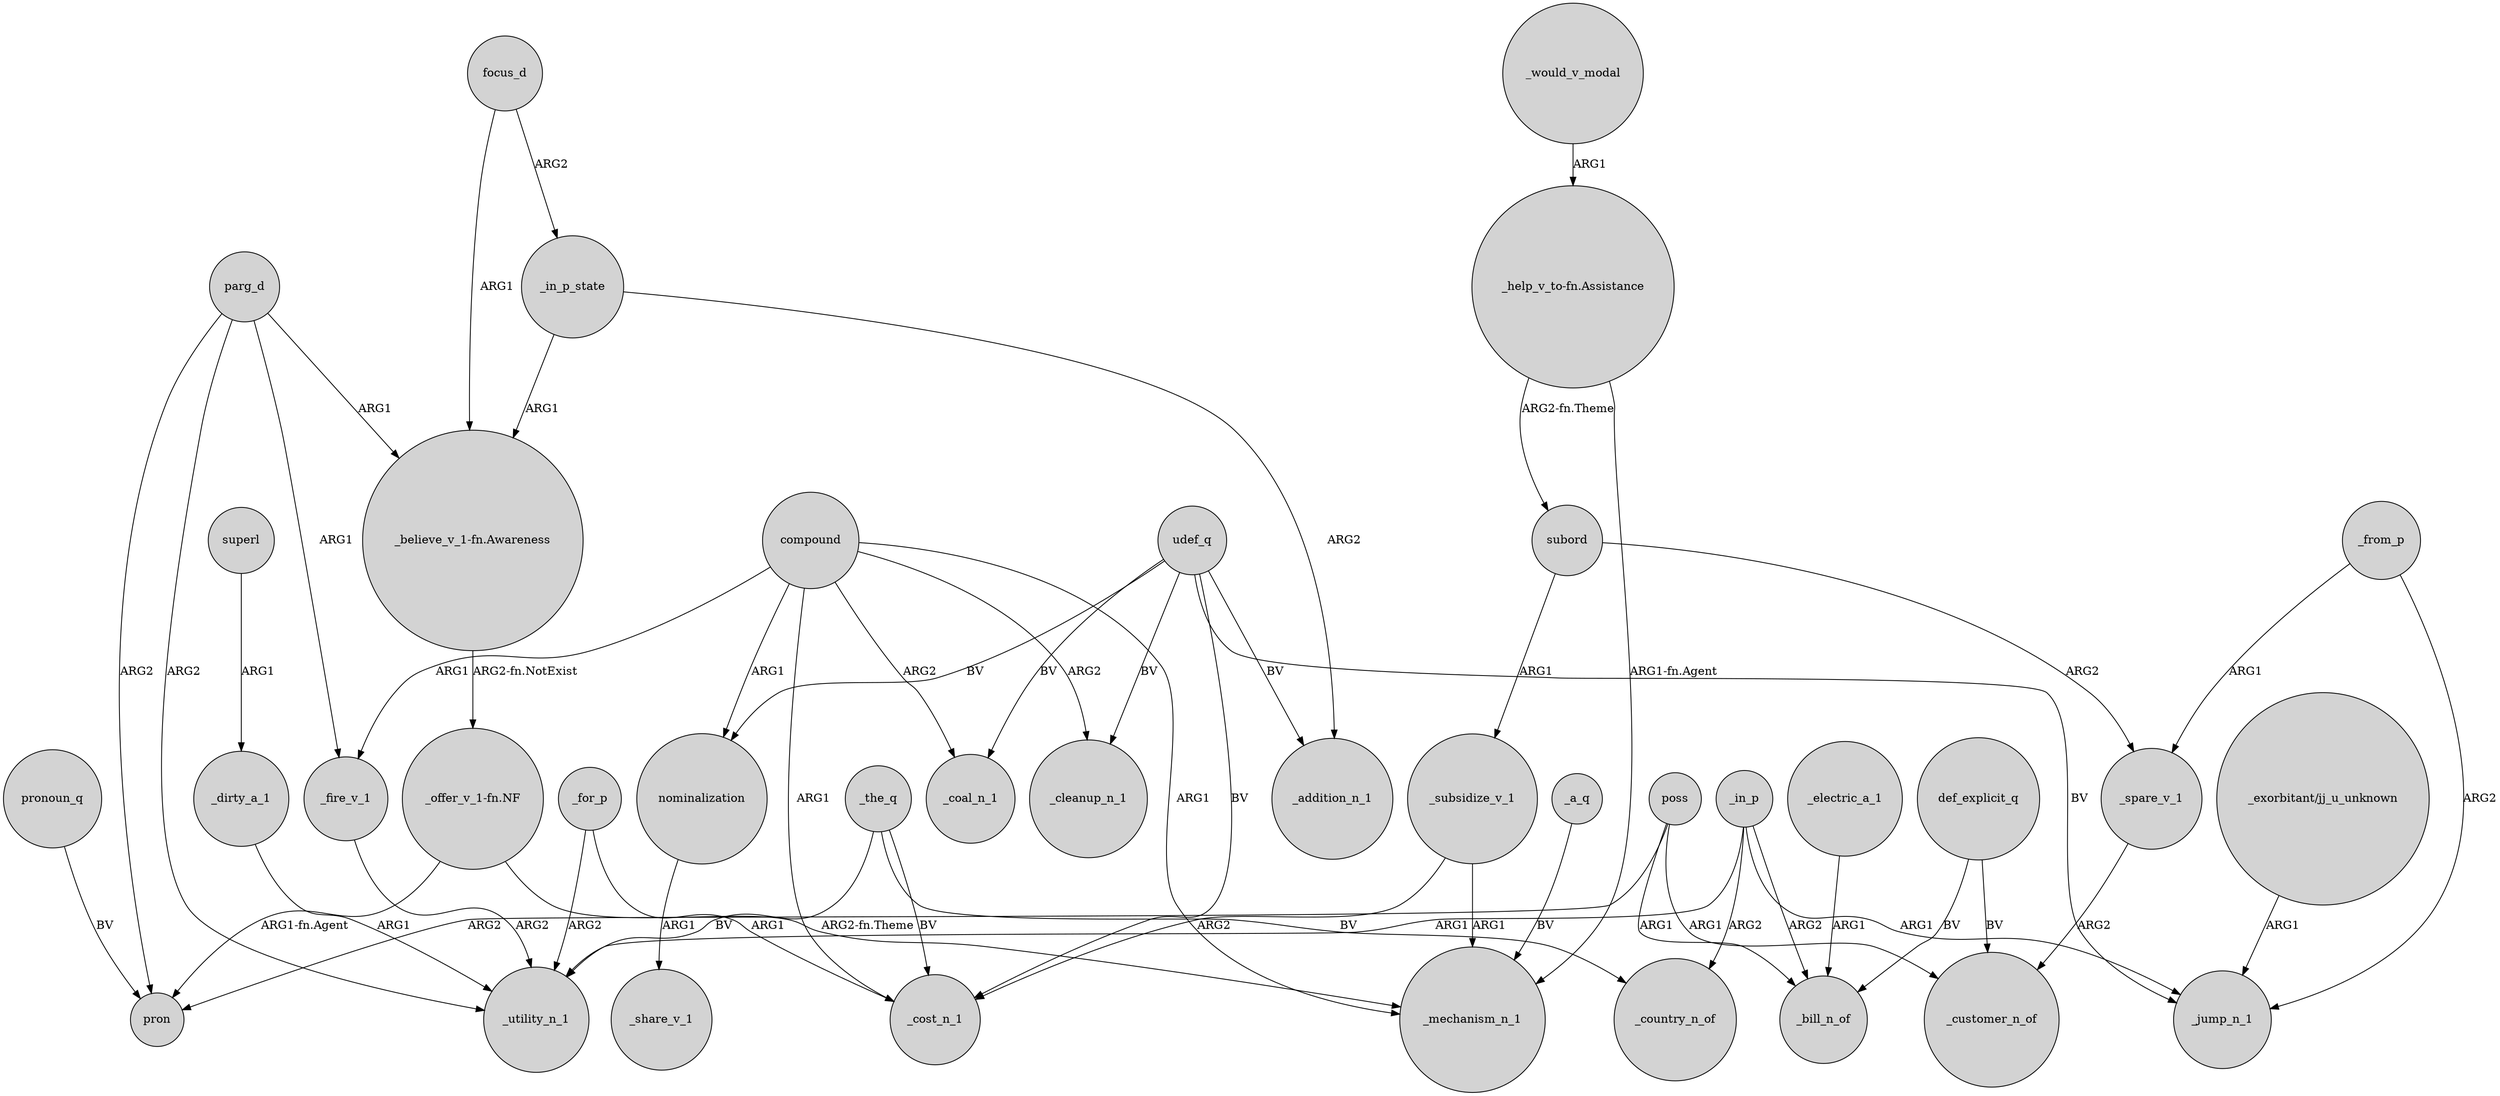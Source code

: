 digraph {
	node [shape=circle style=filled]
	_would_v_modal -> "_help_v_to-fn.Assistance" [label=ARG1]
	subord -> _subsidize_v_1 [label=ARG1]
	_electric_a_1 -> _bill_n_of [label=ARG1]
	"_believe_v_1-fn.Awareness" -> "_offer_v_1-fn.NF" [label="ARG2-fn.NotExist"]
	poss -> pron [label=ARG2]
	_from_p -> _spare_v_1 [label=ARG1]
	subord -> _spare_v_1 [label=ARG2]
	compound -> _fire_v_1 [label=ARG1]
	def_explicit_q -> _customer_n_of [label=BV]
	focus_d -> _in_p_state [label=ARG2]
	compound -> _coal_n_1 [label=ARG2]
	"_exorbitant/jj_u_unknown" -> _jump_n_1 [label=ARG1]
	"_help_v_to-fn.Assistance" -> subord [label="ARG2-fn.Theme"]
	_in_p -> _country_n_of [label=ARG2]
	parg_d -> "_believe_v_1-fn.Awareness" [label=ARG1]
	udef_q -> _coal_n_1 [label=BV]
	udef_q -> _cost_n_1 [label=BV]
	_in_p_state -> "_believe_v_1-fn.Awareness" [label=ARG1]
	parg_d -> pron [label=ARG2]
	_the_q -> _cost_n_1 [label=BV]
	_in_p -> _bill_n_of [label=ARG2]
	_in_p -> _utility_n_1 [label=ARG1]
	pronoun_q -> pron [label=BV]
	_subsidize_v_1 -> _mechanism_n_1 [label=ARG1]
	parg_d -> _fire_v_1 [label=ARG1]
	_the_q -> _country_n_of [label=BV]
	poss -> _customer_n_of [label=ARG1]
	_for_p -> _utility_n_1 [label=ARG2]
	nominalization -> _share_v_1 [label=ARG1]
	_the_q -> _utility_n_1 [label=BV]
	superl -> _dirty_a_1 [label=ARG1]
	compound -> _cost_n_1 [label=ARG1]
	udef_q -> nominalization [label=BV]
	_dirty_a_1 -> _utility_n_1 [label=ARG1]
	_subsidize_v_1 -> _cost_n_1 [label=ARG2]
	_fire_v_1 -> _utility_n_1 [label=ARG2]
	_in_p_state -> _addition_n_1 [label=ARG2]
	udef_q -> _jump_n_1 [label=BV]
	def_explicit_q -> _bill_n_of [label=BV]
	"_help_v_to-fn.Assistance" -> _mechanism_n_1 [label="ARG1-fn.Agent"]
	"_offer_v_1-fn.NF" -> _mechanism_n_1 [label="ARG2-fn.Theme"]
	parg_d -> _utility_n_1 [label=ARG2]
	poss -> _bill_n_of [label=ARG1]
	compound -> _cleanup_n_1 [label=ARG2]
	_in_p -> _jump_n_1 [label=ARG1]
	compound -> _mechanism_n_1 [label=ARG1]
	_for_p -> _cost_n_1 [label=ARG1]
	compound -> nominalization [label=ARG1]
	focus_d -> "_believe_v_1-fn.Awareness" [label=ARG1]
	udef_q -> _cleanup_n_1 [label=BV]
	udef_q -> _addition_n_1 [label=BV]
	_spare_v_1 -> _customer_n_of [label=ARG2]
	_a_q -> _mechanism_n_1 [label=BV]
	_from_p -> _jump_n_1 [label=ARG2]
	"_offer_v_1-fn.NF" -> pron [label="ARG1-fn.Agent"]
}
